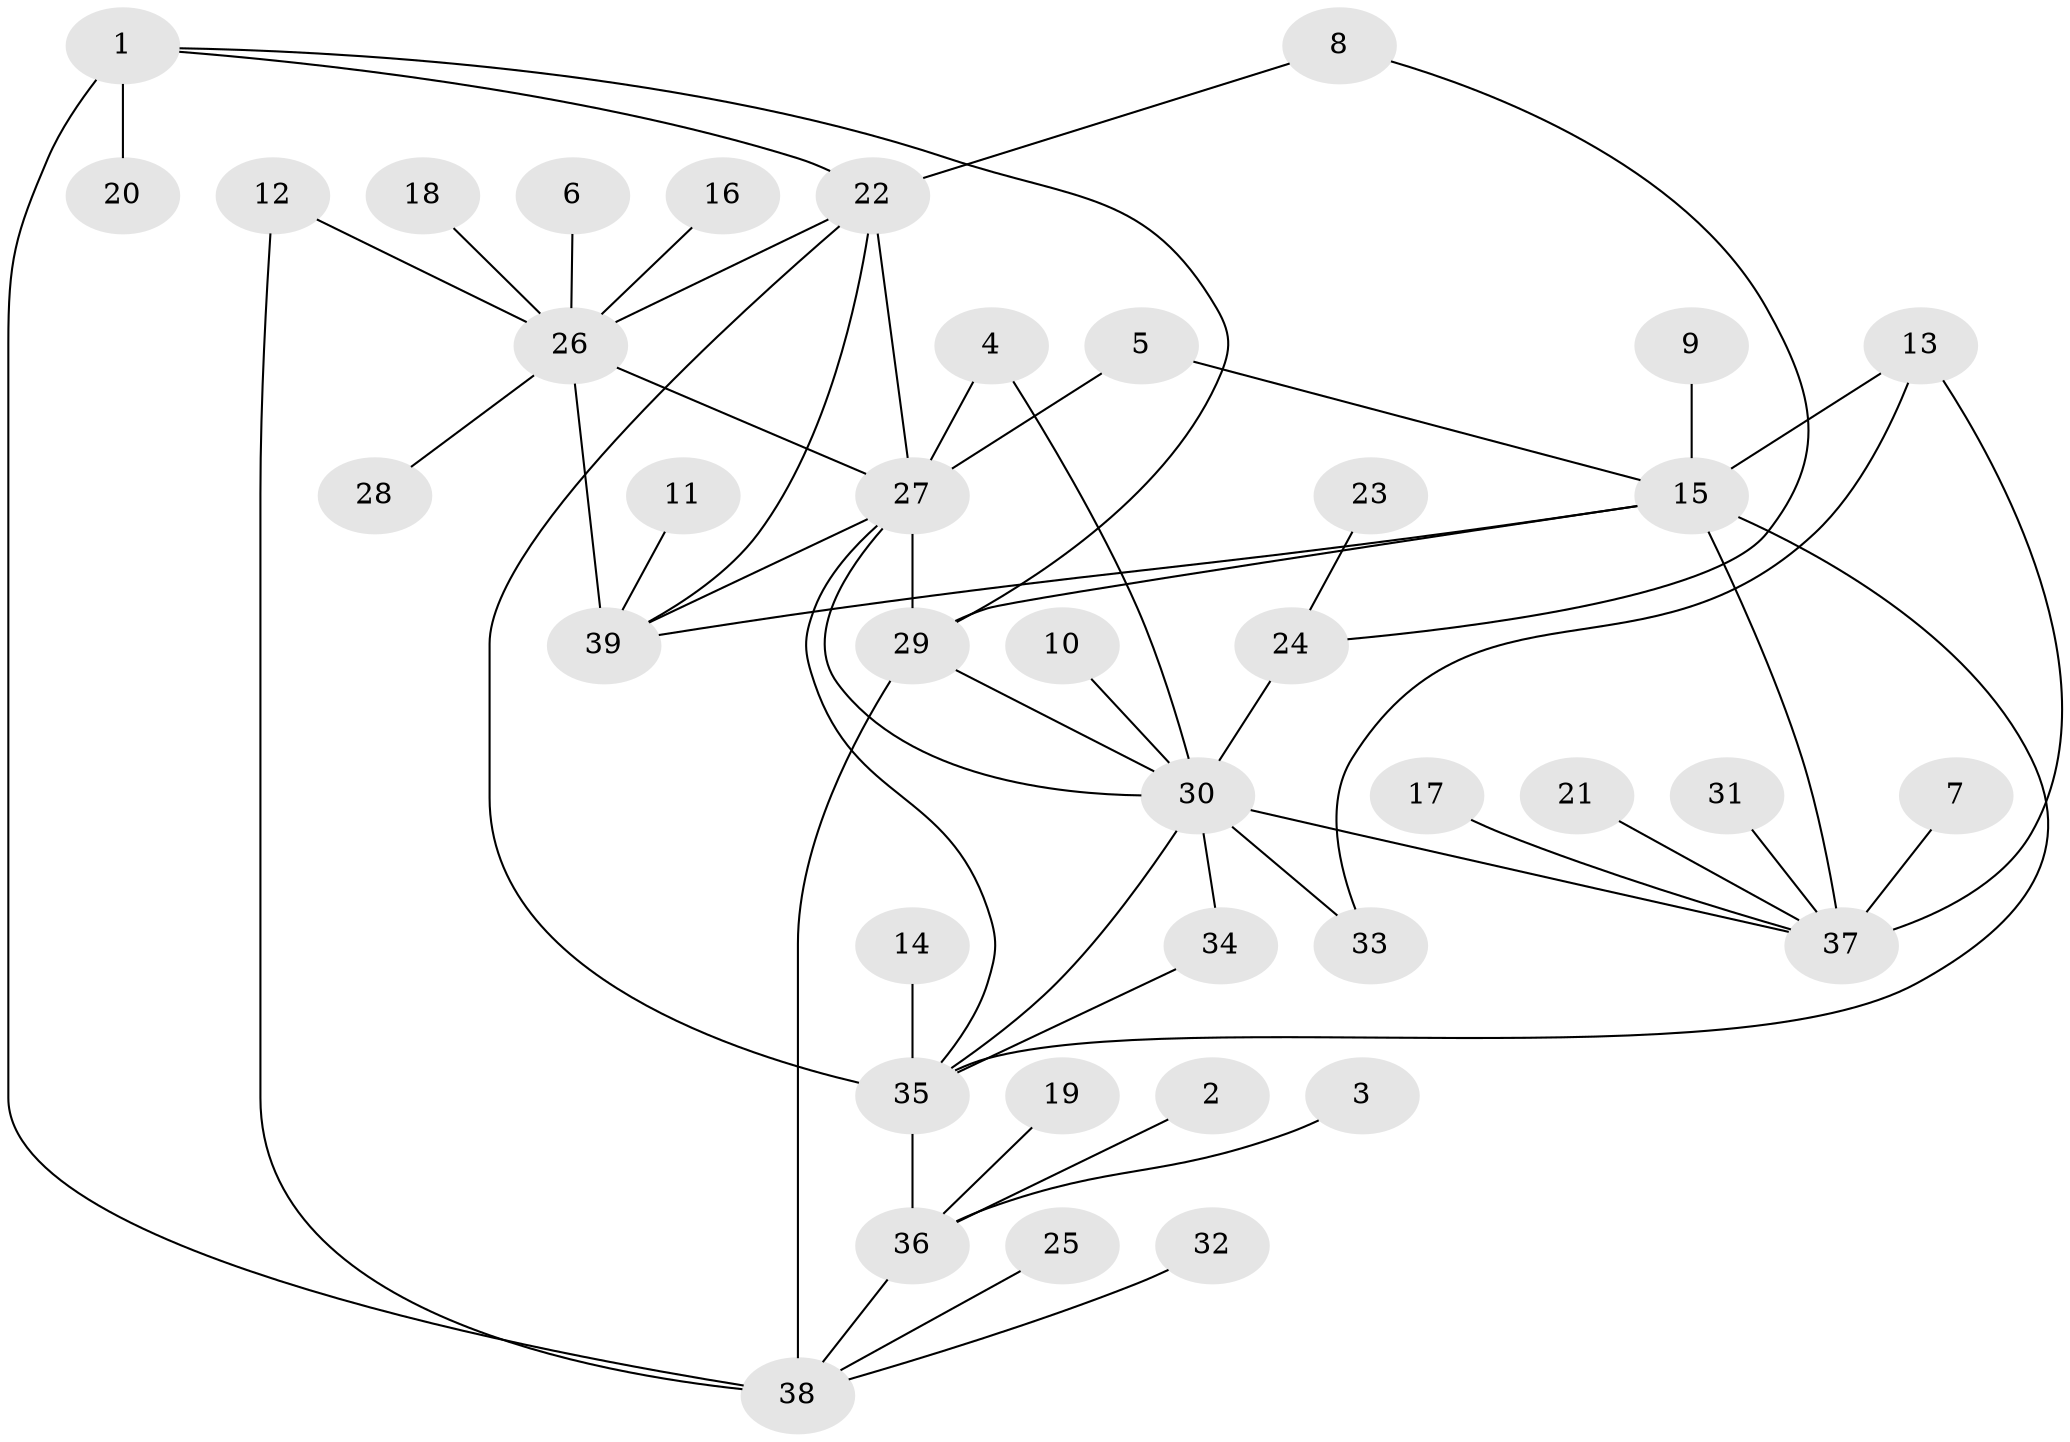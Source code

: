// original degree distribution, {7: 0.0390625, 6: 0.03125, 10: 0.0234375, 14: 0.015625, 8: 0.03125, 9: 0.046875, 11: 0.03125, 5: 0.03125, 1: 0.6015625, 3: 0.046875, 2: 0.1015625}
// Generated by graph-tools (version 1.1) at 2025/37/03/04/25 23:37:46]
// undirected, 39 vertices, 57 edges
graph export_dot {
  node [color=gray90,style=filled];
  1;
  2;
  3;
  4;
  5;
  6;
  7;
  8;
  9;
  10;
  11;
  12;
  13;
  14;
  15;
  16;
  17;
  18;
  19;
  20;
  21;
  22;
  23;
  24;
  25;
  26;
  27;
  28;
  29;
  30;
  31;
  32;
  33;
  34;
  35;
  36;
  37;
  38;
  39;
  1 -- 20 [weight=2.0];
  1 -- 22 [weight=2.0];
  1 -- 29 [weight=1.0];
  1 -- 38 [weight=4.0];
  2 -- 36 [weight=1.0];
  3 -- 36 [weight=1.0];
  4 -- 27 [weight=1.0];
  4 -- 30 [weight=1.0];
  5 -- 15 [weight=1.0];
  5 -- 27 [weight=1.0];
  6 -- 26 [weight=1.0];
  7 -- 37 [weight=1.0];
  8 -- 22 [weight=1.0];
  8 -- 24 [weight=1.0];
  9 -- 15 [weight=1.0];
  10 -- 30 [weight=1.0];
  11 -- 39 [weight=1.0];
  12 -- 26 [weight=1.0];
  12 -- 38 [weight=1.0];
  13 -- 15 [weight=4.0];
  13 -- 33 [weight=1.0];
  13 -- 37 [weight=1.0];
  14 -- 35 [weight=1.0];
  15 -- 29 [weight=1.0];
  15 -- 35 [weight=1.0];
  15 -- 37 [weight=4.0];
  15 -- 39 [weight=2.0];
  16 -- 26 [weight=1.0];
  17 -- 37 [weight=1.0];
  18 -- 26 [weight=1.0];
  19 -- 36 [weight=1.0];
  21 -- 37 [weight=1.0];
  22 -- 26 [weight=4.0];
  22 -- 27 [weight=2.0];
  22 -- 35 [weight=1.0];
  22 -- 39 [weight=2.0];
  23 -- 24 [weight=1.0];
  24 -- 30 [weight=9.0];
  25 -- 38 [weight=1.0];
  26 -- 27 [weight=2.0];
  26 -- 28 [weight=1.0];
  26 -- 39 [weight=2.0];
  27 -- 29 [weight=1.0];
  27 -- 30 [weight=1.0];
  27 -- 35 [weight=1.0];
  27 -- 39 [weight=1.0];
  29 -- 30 [weight=1.0];
  29 -- 38 [weight=4.0];
  30 -- 33 [weight=1.0];
  30 -- 34 [weight=1.0];
  30 -- 35 [weight=1.0];
  30 -- 37 [weight=1.0];
  31 -- 37 [weight=1.0];
  32 -- 38 [weight=1.0];
  34 -- 35 [weight=1.0];
  35 -- 36 [weight=8.0];
  36 -- 38 [weight=1.0];
}
